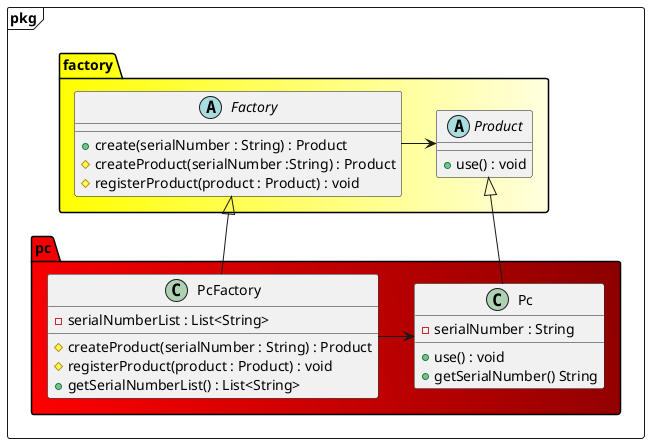 @startuml クラス図
  package pkg <<Frame>> {

    package factory <<Folder>> #Yellow|LightYellow {
      Factory -r-> Product

      abstract Factory {
        + create(serialNumber : String) : Product
        # createProduct(serialNumber :String) : Product
        # registerProduct(product : Product) : void
      }

      abstract Product {
        + use() : void
      }
    }

    package pc <<Folder>> #Red\DarkRed{
      PcFactory -r-> Pc
      PcFactory -u-|> Factory
      Pc -u-|> Product
      
      class PcFactory {
        - serialNumberList : List<String>
        # createProduct(serialNumber : String) : Product
        # registerProduct(product : Product) : void
        + getSerialNumberList() : List<String>
      }

      class Pc {
        - serialNumber : String
        + use() : void
        + getSerialNumber() String
      }
    }
  }

@enduml
